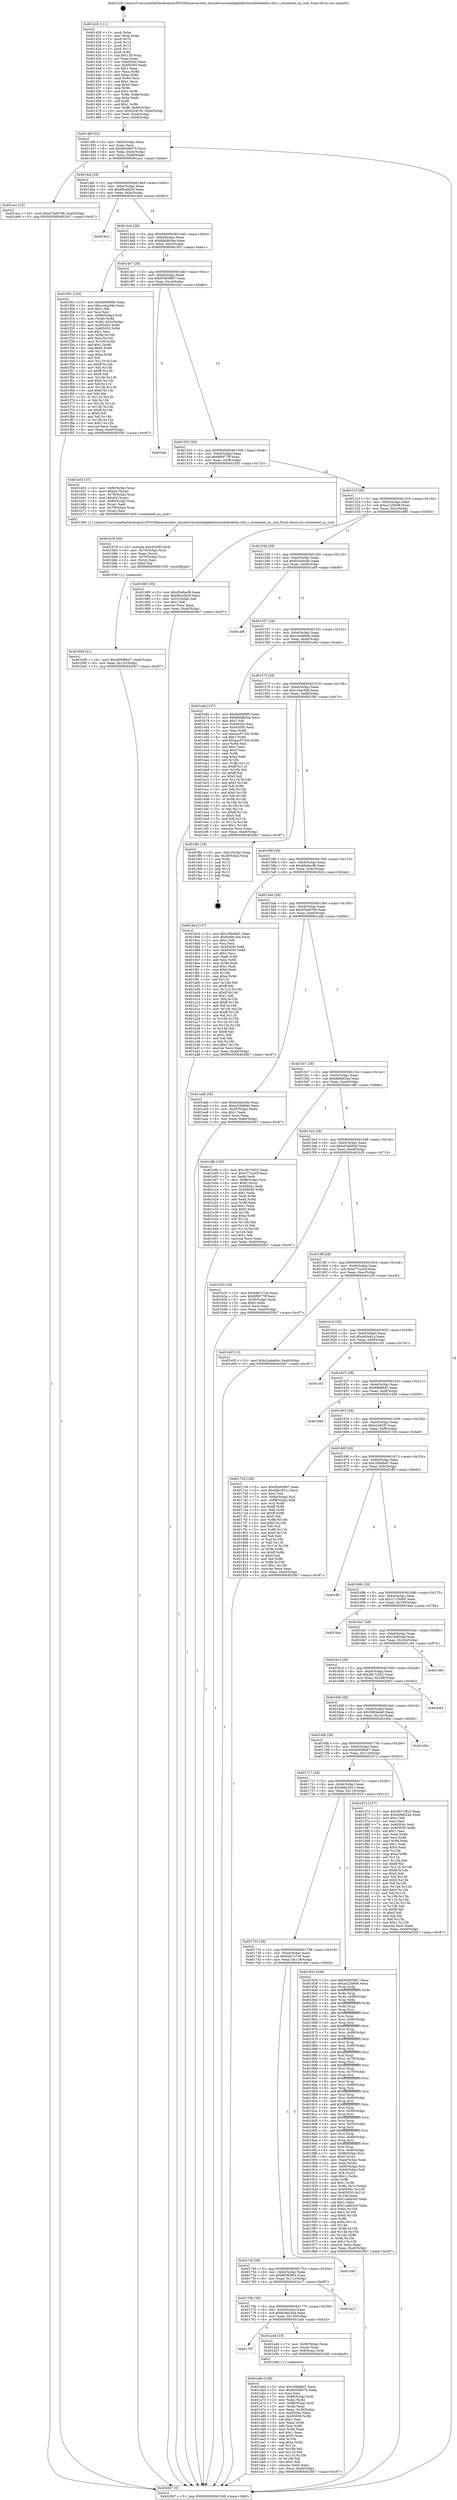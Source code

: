 digraph "0x401420" {
  label = "0x401420 (/mnt/c/Users/mathe/Desktop/tcc/POCII/binaries/extr_linuxdriversmediaplatformstideltadelta-v4l2.c_estimated_au_size_Final-ollvm.out::main(0))"
  labelloc = "t"
  node[shape=record]

  Entry [label="",width=0.3,height=0.3,shape=circle,fillcolor=black,style=filled]
  "0x40148f" [label="{
     0x40148f [32]\l
     | [instrs]\l
     &nbsp;&nbsp;0x40148f \<+6\>: mov -0xa0(%rbp),%eax\l
     &nbsp;&nbsp;0x401495 \<+2\>: mov %eax,%ecx\l
     &nbsp;&nbsp;0x401497 \<+6\>: sub $0x830d8570,%ecx\l
     &nbsp;&nbsp;0x40149d \<+6\>: mov %eax,-0xb4(%rbp)\l
     &nbsp;&nbsp;0x4014a3 \<+6\>: mov %ecx,-0xb8(%rbp)\l
     &nbsp;&nbsp;0x4014a9 \<+6\>: je 0000000000401acc \<main+0x6ac\>\l
  }"]
  "0x401acc" [label="{
     0x401acc [15]\l
     | [instrs]\l
     &nbsp;&nbsp;0x401acc \<+10\>: movl $0xd7be6799,-0xa0(%rbp)\l
     &nbsp;&nbsp;0x401ad6 \<+5\>: jmp 00000000004020b7 \<main+0xc97\>\l
  }"]
  "0x4014af" [label="{
     0x4014af [28]\l
     | [instrs]\l
     &nbsp;&nbsp;0x4014af \<+5\>: jmp 00000000004014b4 \<main+0x94\>\l
     &nbsp;&nbsp;0x4014b4 \<+6\>: mov -0xb4(%rbp),%eax\l
     &nbsp;&nbsp;0x4014ba \<+5\>: sub $0x86cef429,%eax\l
     &nbsp;&nbsp;0x4014bf \<+6\>: mov %eax,-0xbc(%rbp)\l
     &nbsp;&nbsp;0x4014c5 \<+6\>: je 00000000004019a3 \<main+0x583\>\l
  }"]
  Exit [label="",width=0.3,height=0.3,shape=circle,fillcolor=black,style=filled,peripheries=2]
  "0x4019a3" [label="{
     0x4019a3\l
  }", style=dashed]
  "0x4014cb" [label="{
     0x4014cb [28]\l
     | [instrs]\l
     &nbsp;&nbsp;0x4014cb \<+5\>: jmp 00000000004014d0 \<main+0xb0\>\l
     &nbsp;&nbsp;0x4014d0 \<+6\>: mov -0xb4(%rbp),%eax\l
     &nbsp;&nbsp;0x4014d6 \<+5\>: sub $0x8dddb3ee,%eax\l
     &nbsp;&nbsp;0x4014db \<+6\>: mov %eax,-0xc0(%rbp)\l
     &nbsp;&nbsp;0x4014e1 \<+6\>: je 0000000000401f01 \<main+0xae1\>\l
  }"]
  "0x401b95" [label="{
     0x401b95 [21]\l
     | [instrs]\l
     &nbsp;&nbsp;0x401b95 \<+10\>: movl $0x40598b47,-0xa0(%rbp)\l
     &nbsp;&nbsp;0x401b9f \<+6\>: mov %eax,-0x12c(%rbp)\l
     &nbsp;&nbsp;0x401ba5 \<+5\>: jmp 00000000004020b7 \<main+0xc97\>\l
  }"]
  "0x401f01" [label="{
     0x401f01 [155]\l
     | [instrs]\l
     &nbsp;&nbsp;0x401f01 \<+5\>: mov $0x6e06d8f0,%eax\l
     &nbsp;&nbsp;0x401f06 \<+5\>: mov $0xcc4ac94b,%ecx\l
     &nbsp;&nbsp;0x401f0b \<+2\>: mov $0x1,%dl\l
     &nbsp;&nbsp;0x401f0d \<+2\>: xor %esi,%esi\l
     &nbsp;&nbsp;0x401f0f \<+7\>: mov -0x98(%rbp),%rdi\l
     &nbsp;&nbsp;0x401f16 \<+3\>: mov (%rdi),%r8d\l
     &nbsp;&nbsp;0x401f19 \<+4\>: mov %r8d,-0x2c(%rbp)\l
     &nbsp;&nbsp;0x401f1d \<+8\>: mov 0x40504c,%r8d\l
     &nbsp;&nbsp;0x401f25 \<+8\>: mov 0x405050,%r9d\l
     &nbsp;&nbsp;0x401f2d \<+3\>: sub $0x1,%esi\l
     &nbsp;&nbsp;0x401f30 \<+3\>: mov %r8d,%r10d\l
     &nbsp;&nbsp;0x401f33 \<+3\>: add %esi,%r10d\l
     &nbsp;&nbsp;0x401f36 \<+4\>: imul %r10d,%r8d\l
     &nbsp;&nbsp;0x401f3a \<+4\>: and $0x1,%r8d\l
     &nbsp;&nbsp;0x401f3e \<+4\>: cmp $0x0,%r8d\l
     &nbsp;&nbsp;0x401f42 \<+4\>: sete %r11b\l
     &nbsp;&nbsp;0x401f46 \<+4\>: cmp $0xa,%r9d\l
     &nbsp;&nbsp;0x401f4a \<+3\>: setl %bl\l
     &nbsp;&nbsp;0x401f4d \<+3\>: mov %r11b,%r14b\l
     &nbsp;&nbsp;0x401f50 \<+4\>: xor $0xff,%r14b\l
     &nbsp;&nbsp;0x401f54 \<+3\>: mov %bl,%r15b\l
     &nbsp;&nbsp;0x401f57 \<+4\>: xor $0xff,%r15b\l
     &nbsp;&nbsp;0x401f5b \<+3\>: xor $0x0,%dl\l
     &nbsp;&nbsp;0x401f5e \<+3\>: mov %r14b,%r12b\l
     &nbsp;&nbsp;0x401f61 \<+4\>: and $0x0,%r12b\l
     &nbsp;&nbsp;0x401f65 \<+3\>: and %dl,%r11b\l
     &nbsp;&nbsp;0x401f68 \<+3\>: mov %r15b,%r13b\l
     &nbsp;&nbsp;0x401f6b \<+4\>: and $0x0,%r13b\l
     &nbsp;&nbsp;0x401f6f \<+2\>: and %dl,%bl\l
     &nbsp;&nbsp;0x401f71 \<+3\>: or %r11b,%r12b\l
     &nbsp;&nbsp;0x401f74 \<+3\>: or %bl,%r13b\l
     &nbsp;&nbsp;0x401f77 \<+3\>: xor %r13b,%r12b\l
     &nbsp;&nbsp;0x401f7a \<+3\>: or %r15b,%r14b\l
     &nbsp;&nbsp;0x401f7d \<+4\>: xor $0xff,%r14b\l
     &nbsp;&nbsp;0x401f81 \<+3\>: or $0x0,%dl\l
     &nbsp;&nbsp;0x401f84 \<+3\>: and %dl,%r14b\l
     &nbsp;&nbsp;0x401f87 \<+3\>: or %r14b,%r12b\l
     &nbsp;&nbsp;0x401f8a \<+4\>: test $0x1,%r12b\l
     &nbsp;&nbsp;0x401f8e \<+3\>: cmovne %ecx,%eax\l
     &nbsp;&nbsp;0x401f91 \<+6\>: mov %eax,-0xa0(%rbp)\l
     &nbsp;&nbsp;0x401f97 \<+5\>: jmp 00000000004020b7 \<main+0xc97\>\l
  }"]
  "0x4014e7" [label="{
     0x4014e7 [28]\l
     | [instrs]\l
     &nbsp;&nbsp;0x4014e7 \<+5\>: jmp 00000000004014ec \<main+0xcc\>\l
     &nbsp;&nbsp;0x4014ec \<+6\>: mov -0xb4(%rbp),%eax\l
     &nbsp;&nbsp;0x4014f2 \<+5\>: sub $0x95465887,%eax\l
     &nbsp;&nbsp;0x4014f7 \<+6\>: mov %eax,-0xc4(%rbp)\l
     &nbsp;&nbsp;0x4014fd \<+6\>: je 0000000000401fae \<main+0xb8e\>\l
  }"]
  "0x401b78" [label="{
     0x401b78 [29]\l
     | [instrs]\l
     &nbsp;&nbsp;0x401b78 \<+10\>: movabs $0x4030f2,%rdi\l
     &nbsp;&nbsp;0x401b82 \<+4\>: mov -0x70(%rbp),%rcx\l
     &nbsp;&nbsp;0x401b86 \<+2\>: mov %eax,(%rcx)\l
     &nbsp;&nbsp;0x401b88 \<+4\>: mov -0x70(%rbp),%rcx\l
     &nbsp;&nbsp;0x401b8c \<+2\>: mov (%rcx),%esi\l
     &nbsp;&nbsp;0x401b8e \<+2\>: mov $0x0,%al\l
     &nbsp;&nbsp;0x401b90 \<+5\>: call 0000000000401030 \<printf@plt\>\l
     | [calls]\l
     &nbsp;&nbsp;0x401030 \{1\} (unknown)\l
  }"]
  "0x401fae" [label="{
     0x401fae\l
  }", style=dashed]
  "0x401503" [label="{
     0x401503 [28]\l
     | [instrs]\l
     &nbsp;&nbsp;0x401503 \<+5\>: jmp 0000000000401508 \<main+0xe8\>\l
     &nbsp;&nbsp;0x401508 \<+6\>: mov -0xb4(%rbp),%eax\l
     &nbsp;&nbsp;0x40150e \<+5\>: sub $0x9f0977ff,%eax\l
     &nbsp;&nbsp;0x401513 \<+6\>: mov %eax,-0xc8(%rbp)\l
     &nbsp;&nbsp;0x401519 \<+6\>: je 0000000000401b53 \<main+0x733\>\l
  }"]
  "0x401a60" [label="{
     0x401a60 [108]\l
     | [instrs]\l
     &nbsp;&nbsp;0x401a60 \<+5\>: mov $0x16fadbd1,%ecx\l
     &nbsp;&nbsp;0x401a65 \<+5\>: mov $0x830d8570,%edx\l
     &nbsp;&nbsp;0x401a6a \<+2\>: xor %esi,%esi\l
     &nbsp;&nbsp;0x401a6c \<+7\>: mov -0x88(%rbp),%rdi\l
     &nbsp;&nbsp;0x401a73 \<+2\>: mov %eax,(%rdi)\l
     &nbsp;&nbsp;0x401a75 \<+7\>: mov -0x88(%rbp),%rdi\l
     &nbsp;&nbsp;0x401a7c \<+2\>: mov (%rdi),%eax\l
     &nbsp;&nbsp;0x401a7e \<+3\>: mov %eax,-0x30(%rbp)\l
     &nbsp;&nbsp;0x401a81 \<+7\>: mov 0x40504c,%eax\l
     &nbsp;&nbsp;0x401a88 \<+8\>: mov 0x405050,%r8d\l
     &nbsp;&nbsp;0x401a90 \<+3\>: sub $0x1,%esi\l
     &nbsp;&nbsp;0x401a93 \<+3\>: mov %eax,%r9d\l
     &nbsp;&nbsp;0x401a96 \<+3\>: add %esi,%r9d\l
     &nbsp;&nbsp;0x401a99 \<+4\>: imul %r9d,%eax\l
     &nbsp;&nbsp;0x401a9d \<+3\>: and $0x1,%eax\l
     &nbsp;&nbsp;0x401aa0 \<+3\>: cmp $0x0,%eax\l
     &nbsp;&nbsp;0x401aa3 \<+4\>: sete %r10b\l
     &nbsp;&nbsp;0x401aa7 \<+4\>: cmp $0xa,%r8d\l
     &nbsp;&nbsp;0x401aab \<+4\>: setl %r11b\l
     &nbsp;&nbsp;0x401aaf \<+3\>: mov %r10b,%bl\l
     &nbsp;&nbsp;0x401ab2 \<+3\>: and %r11b,%bl\l
     &nbsp;&nbsp;0x401ab5 \<+3\>: xor %r11b,%r10b\l
     &nbsp;&nbsp;0x401ab8 \<+3\>: or %r10b,%bl\l
     &nbsp;&nbsp;0x401abb \<+3\>: test $0x1,%bl\l
     &nbsp;&nbsp;0x401abe \<+3\>: cmovne %edx,%ecx\l
     &nbsp;&nbsp;0x401ac1 \<+6\>: mov %ecx,-0xa0(%rbp)\l
     &nbsp;&nbsp;0x401ac7 \<+5\>: jmp 00000000004020b7 \<main+0xc97\>\l
  }"]
  "0x401b53" [label="{
     0x401b53 [37]\l
     | [instrs]\l
     &nbsp;&nbsp;0x401b53 \<+4\>: mov -0x80(%rbp),%rax\l
     &nbsp;&nbsp;0x401b57 \<+6\>: movl $0x64,(%rax)\l
     &nbsp;&nbsp;0x401b5d \<+4\>: mov -0x78(%rbp),%rax\l
     &nbsp;&nbsp;0x401b61 \<+6\>: movl $0x64,(%rax)\l
     &nbsp;&nbsp;0x401b67 \<+4\>: mov -0x80(%rbp),%rax\l
     &nbsp;&nbsp;0x401b6b \<+2\>: mov (%rax),%edi\l
     &nbsp;&nbsp;0x401b6d \<+4\>: mov -0x78(%rbp),%rax\l
     &nbsp;&nbsp;0x401b71 \<+2\>: mov (%rax),%esi\l
     &nbsp;&nbsp;0x401b73 \<+5\>: call 0000000000401400 \<estimated_au_size\>\l
     | [calls]\l
     &nbsp;&nbsp;0x401400 \{1\} (/mnt/c/Users/mathe/Desktop/tcc/POCII/binaries/extr_linuxdriversmediaplatformstideltadelta-v4l2.c_estimated_au_size_Final-ollvm.out::estimated_au_size)\l
  }"]
  "0x40151f" [label="{
     0x40151f [28]\l
     | [instrs]\l
     &nbsp;&nbsp;0x40151f \<+5\>: jmp 0000000000401524 \<main+0x104\>\l
     &nbsp;&nbsp;0x401524 \<+6\>: mov -0xb4(%rbp),%eax\l
     &nbsp;&nbsp;0x40152a \<+5\>: sub $0xac22b608,%eax\l
     &nbsp;&nbsp;0x40152f \<+6\>: mov %eax,-0xcc(%rbp)\l
     &nbsp;&nbsp;0x401535 \<+6\>: je 0000000000401985 \<main+0x565\>\l
  }"]
  "0x401787" [label="{
     0x401787\l
  }", style=dashed]
  "0x401985" [label="{
     0x401985 [30]\l
     | [instrs]\l
     &nbsp;&nbsp;0x401985 \<+5\>: mov $0xd5e8acf8,%eax\l
     &nbsp;&nbsp;0x40198a \<+5\>: mov $0x86cef429,%ecx\l
     &nbsp;&nbsp;0x40198f \<+3\>: mov -0x31(%rbp),%dl\l
     &nbsp;&nbsp;0x401992 \<+3\>: test $0x1,%dl\l
     &nbsp;&nbsp;0x401995 \<+3\>: cmovne %ecx,%eax\l
     &nbsp;&nbsp;0x401998 \<+6\>: mov %eax,-0xa0(%rbp)\l
     &nbsp;&nbsp;0x40199e \<+5\>: jmp 00000000004020b7 \<main+0xc97\>\l
  }"]
  "0x40153b" [label="{
     0x40153b [28]\l
     | [instrs]\l
     &nbsp;&nbsp;0x40153b \<+5\>: jmp 0000000000401540 \<main+0x120\>\l
     &nbsp;&nbsp;0x401540 \<+6\>: mov -0xb4(%rbp),%eax\l
     &nbsp;&nbsp;0x401546 \<+5\>: sub $0xb5ea0c8e,%eax\l
     &nbsp;&nbsp;0x40154b \<+6\>: mov %eax,-0xd0(%rbp)\l
     &nbsp;&nbsp;0x401551 \<+6\>: je 0000000000401af9 \<main+0x6d9\>\l
  }"]
  "0x401a4d" [label="{
     0x401a4d [19]\l
     | [instrs]\l
     &nbsp;&nbsp;0x401a4d \<+7\>: mov -0x90(%rbp),%rax\l
     &nbsp;&nbsp;0x401a54 \<+3\>: mov (%rax),%rax\l
     &nbsp;&nbsp;0x401a57 \<+4\>: mov 0x8(%rax),%rdi\l
     &nbsp;&nbsp;0x401a5b \<+5\>: call 0000000000401040 \<atoi@plt\>\l
     | [calls]\l
     &nbsp;&nbsp;0x401040 \{1\} (unknown)\l
  }"]
  "0x401af9" [label="{
     0x401af9\l
  }", style=dashed]
  "0x401557" [label="{
     0x401557 [28]\l
     | [instrs]\l
     &nbsp;&nbsp;0x401557 \<+5\>: jmp 000000000040155c \<main+0x13c\>\l
     &nbsp;&nbsp;0x40155c \<+6\>: mov -0xb4(%rbp),%eax\l
     &nbsp;&nbsp;0x401562 \<+5\>: sub $0xc2a4e8de,%eax\l
     &nbsp;&nbsp;0x401567 \<+6\>: mov %eax,-0xd4(%rbp)\l
     &nbsp;&nbsp;0x40156d \<+6\>: je 0000000000401e6e \<main+0xa4e\>\l
  }"]
  "0x40176b" [label="{
     0x40176b [28]\l
     | [instrs]\l
     &nbsp;&nbsp;0x40176b \<+5\>: jmp 0000000000401770 \<main+0x350\>\l
     &nbsp;&nbsp;0x401770 \<+6\>: mov -0xb4(%rbp),%eax\l
     &nbsp;&nbsp;0x401776 \<+5\>: sub $0x6c6bc3e4,%eax\l
     &nbsp;&nbsp;0x40177b \<+6\>: mov %eax,-0x120(%rbp)\l
     &nbsp;&nbsp;0x401781 \<+6\>: je 0000000000401a4d \<main+0x62d\>\l
  }"]
  "0x401e6e" [label="{
     0x401e6e [147]\l
     | [instrs]\l
     &nbsp;&nbsp;0x401e6e \<+5\>: mov $0x6e06d8f0,%eax\l
     &nbsp;&nbsp;0x401e73 \<+5\>: mov $0x8dddb3ee,%ecx\l
     &nbsp;&nbsp;0x401e78 \<+2\>: mov $0x1,%dl\l
     &nbsp;&nbsp;0x401e7a \<+7\>: mov 0x40504c,%esi\l
     &nbsp;&nbsp;0x401e81 \<+7\>: mov 0x405050,%edi\l
     &nbsp;&nbsp;0x401e88 \<+3\>: mov %esi,%r8d\l
     &nbsp;&nbsp;0x401e8b \<+7\>: sub $0xaac0732b,%r8d\l
     &nbsp;&nbsp;0x401e92 \<+4\>: sub $0x1,%r8d\l
     &nbsp;&nbsp;0x401e96 \<+7\>: add $0xaac0732b,%r8d\l
     &nbsp;&nbsp;0x401e9d \<+4\>: imul %r8d,%esi\l
     &nbsp;&nbsp;0x401ea1 \<+3\>: and $0x1,%esi\l
     &nbsp;&nbsp;0x401ea4 \<+3\>: cmp $0x0,%esi\l
     &nbsp;&nbsp;0x401ea7 \<+4\>: sete %r9b\l
     &nbsp;&nbsp;0x401eab \<+3\>: cmp $0xa,%edi\l
     &nbsp;&nbsp;0x401eae \<+4\>: setl %r10b\l
     &nbsp;&nbsp;0x401eb2 \<+3\>: mov %r9b,%r11b\l
     &nbsp;&nbsp;0x401eb5 \<+4\>: xor $0xff,%r11b\l
     &nbsp;&nbsp;0x401eb9 \<+3\>: mov %r10b,%bl\l
     &nbsp;&nbsp;0x401ebc \<+3\>: xor $0xff,%bl\l
     &nbsp;&nbsp;0x401ebf \<+3\>: xor $0x0,%dl\l
     &nbsp;&nbsp;0x401ec2 \<+3\>: mov %r11b,%r14b\l
     &nbsp;&nbsp;0x401ec5 \<+4\>: and $0x0,%r14b\l
     &nbsp;&nbsp;0x401ec9 \<+3\>: and %dl,%r9b\l
     &nbsp;&nbsp;0x401ecc \<+3\>: mov %bl,%r15b\l
     &nbsp;&nbsp;0x401ecf \<+4\>: and $0x0,%r15b\l
     &nbsp;&nbsp;0x401ed3 \<+3\>: and %dl,%r10b\l
     &nbsp;&nbsp;0x401ed6 \<+3\>: or %r9b,%r14b\l
     &nbsp;&nbsp;0x401ed9 \<+3\>: or %r10b,%r15b\l
     &nbsp;&nbsp;0x401edc \<+3\>: xor %r15b,%r14b\l
     &nbsp;&nbsp;0x401edf \<+3\>: or %bl,%r11b\l
     &nbsp;&nbsp;0x401ee2 \<+4\>: xor $0xff,%r11b\l
     &nbsp;&nbsp;0x401ee6 \<+3\>: or $0x0,%dl\l
     &nbsp;&nbsp;0x401ee9 \<+3\>: and %dl,%r11b\l
     &nbsp;&nbsp;0x401eec \<+3\>: or %r11b,%r14b\l
     &nbsp;&nbsp;0x401eef \<+4\>: test $0x1,%r14b\l
     &nbsp;&nbsp;0x401ef3 \<+3\>: cmovne %ecx,%eax\l
     &nbsp;&nbsp;0x401ef6 \<+6\>: mov %eax,-0xa0(%rbp)\l
     &nbsp;&nbsp;0x401efc \<+5\>: jmp 00000000004020b7 \<main+0xc97\>\l
  }"]
  "0x401573" [label="{
     0x401573 [28]\l
     | [instrs]\l
     &nbsp;&nbsp;0x401573 \<+5\>: jmp 0000000000401578 \<main+0x158\>\l
     &nbsp;&nbsp;0x401578 \<+6\>: mov -0xb4(%rbp),%eax\l
     &nbsp;&nbsp;0x40157e \<+5\>: sub $0xcc4ac94b,%eax\l
     &nbsp;&nbsp;0x401583 \<+6\>: mov %eax,-0xd8(%rbp)\l
     &nbsp;&nbsp;0x401589 \<+6\>: je 0000000000401f9c \<main+0xb7c\>\l
  }"]
  "0x401b17" [label="{
     0x401b17\l
  }", style=dashed]
  "0x401f9c" [label="{
     0x401f9c [18]\l
     | [instrs]\l
     &nbsp;&nbsp;0x401f9c \<+3\>: mov -0x2c(%rbp),%eax\l
     &nbsp;&nbsp;0x401f9f \<+4\>: lea -0x28(%rbp),%rsp\l
     &nbsp;&nbsp;0x401fa3 \<+1\>: pop %rbx\l
     &nbsp;&nbsp;0x401fa4 \<+2\>: pop %r12\l
     &nbsp;&nbsp;0x401fa6 \<+2\>: pop %r13\l
     &nbsp;&nbsp;0x401fa8 \<+2\>: pop %r14\l
     &nbsp;&nbsp;0x401faa \<+2\>: pop %r15\l
     &nbsp;&nbsp;0x401fac \<+1\>: pop %rbp\l
     &nbsp;&nbsp;0x401fad \<+1\>: ret\l
  }"]
  "0x40158f" [label="{
     0x40158f [28]\l
     | [instrs]\l
     &nbsp;&nbsp;0x40158f \<+5\>: jmp 0000000000401594 \<main+0x174\>\l
     &nbsp;&nbsp;0x401594 \<+6\>: mov -0xb4(%rbp),%eax\l
     &nbsp;&nbsp;0x40159a \<+5\>: sub $0xd5e8acf8,%eax\l
     &nbsp;&nbsp;0x40159f \<+6\>: mov %eax,-0xdc(%rbp)\l
     &nbsp;&nbsp;0x4015a5 \<+6\>: je 00000000004019c4 \<main+0x5a4\>\l
  }"]
  "0x40174f" [label="{
     0x40174f [28]\l
     | [instrs]\l
     &nbsp;&nbsp;0x40174f \<+5\>: jmp 0000000000401754 \<main+0x334\>\l
     &nbsp;&nbsp;0x401754 \<+6\>: mov -0xb4(%rbp),%eax\l
     &nbsp;&nbsp;0x40175a \<+5\>: sub $0x663836f2,%eax\l
     &nbsp;&nbsp;0x40175f \<+6\>: mov %eax,-0x11c(%rbp)\l
     &nbsp;&nbsp;0x401765 \<+6\>: je 0000000000401b17 \<main+0x6f7\>\l
  }"]
  "0x4019c4" [label="{
     0x4019c4 [137]\l
     | [instrs]\l
     &nbsp;&nbsp;0x4019c4 \<+5\>: mov $0x16fadbd1,%eax\l
     &nbsp;&nbsp;0x4019c9 \<+5\>: mov $0x6c6bc3e4,%ecx\l
     &nbsp;&nbsp;0x4019ce \<+2\>: mov $0x1,%dl\l
     &nbsp;&nbsp;0x4019d0 \<+2\>: xor %esi,%esi\l
     &nbsp;&nbsp;0x4019d2 \<+7\>: mov 0x40504c,%edi\l
     &nbsp;&nbsp;0x4019d9 \<+8\>: mov 0x405050,%r8d\l
     &nbsp;&nbsp;0x4019e1 \<+3\>: sub $0x1,%esi\l
     &nbsp;&nbsp;0x4019e4 \<+3\>: mov %edi,%r9d\l
     &nbsp;&nbsp;0x4019e7 \<+3\>: add %esi,%r9d\l
     &nbsp;&nbsp;0x4019ea \<+4\>: imul %r9d,%edi\l
     &nbsp;&nbsp;0x4019ee \<+3\>: and $0x1,%edi\l
     &nbsp;&nbsp;0x4019f1 \<+3\>: cmp $0x0,%edi\l
     &nbsp;&nbsp;0x4019f4 \<+4\>: sete %r10b\l
     &nbsp;&nbsp;0x4019f8 \<+4\>: cmp $0xa,%r8d\l
     &nbsp;&nbsp;0x4019fc \<+4\>: setl %r11b\l
     &nbsp;&nbsp;0x401a00 \<+3\>: mov %r10b,%bl\l
     &nbsp;&nbsp;0x401a03 \<+3\>: xor $0xff,%bl\l
     &nbsp;&nbsp;0x401a06 \<+3\>: mov %r11b,%r14b\l
     &nbsp;&nbsp;0x401a09 \<+4\>: xor $0xff,%r14b\l
     &nbsp;&nbsp;0x401a0d \<+3\>: xor $0x1,%dl\l
     &nbsp;&nbsp;0x401a10 \<+3\>: mov %bl,%r15b\l
     &nbsp;&nbsp;0x401a13 \<+4\>: and $0xff,%r15b\l
     &nbsp;&nbsp;0x401a17 \<+3\>: and %dl,%r10b\l
     &nbsp;&nbsp;0x401a1a \<+3\>: mov %r14b,%r12b\l
     &nbsp;&nbsp;0x401a1d \<+4\>: and $0xff,%r12b\l
     &nbsp;&nbsp;0x401a21 \<+3\>: and %dl,%r11b\l
     &nbsp;&nbsp;0x401a24 \<+3\>: or %r10b,%r15b\l
     &nbsp;&nbsp;0x401a27 \<+3\>: or %r11b,%r12b\l
     &nbsp;&nbsp;0x401a2a \<+3\>: xor %r12b,%r15b\l
     &nbsp;&nbsp;0x401a2d \<+3\>: or %r14b,%bl\l
     &nbsp;&nbsp;0x401a30 \<+3\>: xor $0xff,%bl\l
     &nbsp;&nbsp;0x401a33 \<+3\>: or $0x1,%dl\l
     &nbsp;&nbsp;0x401a36 \<+2\>: and %dl,%bl\l
     &nbsp;&nbsp;0x401a38 \<+3\>: or %bl,%r15b\l
     &nbsp;&nbsp;0x401a3b \<+4\>: test $0x1,%r15b\l
     &nbsp;&nbsp;0x401a3f \<+3\>: cmovne %ecx,%eax\l
     &nbsp;&nbsp;0x401a42 \<+6\>: mov %eax,-0xa0(%rbp)\l
     &nbsp;&nbsp;0x401a48 \<+5\>: jmp 00000000004020b7 \<main+0xc97\>\l
  }"]
  "0x4015ab" [label="{
     0x4015ab [28]\l
     | [instrs]\l
     &nbsp;&nbsp;0x4015ab \<+5\>: jmp 00000000004015b0 \<main+0x190\>\l
     &nbsp;&nbsp;0x4015b0 \<+6\>: mov -0xb4(%rbp),%eax\l
     &nbsp;&nbsp;0x4015b6 \<+5\>: sub $0xd7be6799,%eax\l
     &nbsp;&nbsp;0x4015bb \<+6\>: mov %eax,-0xe0(%rbp)\l
     &nbsp;&nbsp;0x4015c1 \<+6\>: je 0000000000401adb \<main+0x6bb\>\l
  }"]
  "0x401d4f" [label="{
     0x401d4f\l
  }", style=dashed]
  "0x401adb" [label="{
     0x401adb [30]\l
     | [instrs]\l
     &nbsp;&nbsp;0x401adb \<+5\>: mov $0xb5ea0c8e,%eax\l
     &nbsp;&nbsp;0x401ae0 \<+5\>: mov $0xe528d640,%ecx\l
     &nbsp;&nbsp;0x401ae5 \<+3\>: mov -0x30(%rbp),%edx\l
     &nbsp;&nbsp;0x401ae8 \<+3\>: cmp $0x1,%edx\l
     &nbsp;&nbsp;0x401aeb \<+3\>: cmovl %ecx,%eax\l
     &nbsp;&nbsp;0x401aee \<+6\>: mov %eax,-0xa0(%rbp)\l
     &nbsp;&nbsp;0x401af4 \<+5\>: jmp 00000000004020b7 \<main+0xc97\>\l
  }"]
  "0x4015c7" [label="{
     0x4015c7 [28]\l
     | [instrs]\l
     &nbsp;&nbsp;0x4015c7 \<+5\>: jmp 00000000004015cc \<main+0x1ac\>\l
     &nbsp;&nbsp;0x4015cc \<+6\>: mov -0xb4(%rbp),%eax\l
     &nbsp;&nbsp;0x4015d2 \<+5\>: sub $0xde9a624a,%eax\l
     &nbsp;&nbsp;0x4015d7 \<+6\>: mov %eax,-0xe4(%rbp)\l
     &nbsp;&nbsp;0x4015dd \<+6\>: je 0000000000401dfb \<main+0x9db\>\l
  }"]
  "0x401733" [label="{
     0x401733 [28]\l
     | [instrs]\l
     &nbsp;&nbsp;0x401733 \<+5\>: jmp 0000000000401738 \<main+0x318\>\l
     &nbsp;&nbsp;0x401738 \<+6\>: mov -0xb4(%rbp),%eax\l
     &nbsp;&nbsp;0x40173e \<+5\>: sub $0x64b7c7c6,%eax\l
     &nbsp;&nbsp;0x401743 \<+6\>: mov %eax,-0x118(%rbp)\l
     &nbsp;&nbsp;0x401749 \<+6\>: je 0000000000401d4f \<main+0x92f\>\l
  }"]
  "0x401dfb" [label="{
     0x401dfb [100]\l
     | [instrs]\l
     &nbsp;&nbsp;0x401dfb \<+5\>: mov $0x28c7c922,%eax\l
     &nbsp;&nbsp;0x401e00 \<+5\>: mov $0xe77ca3cf,%ecx\l
     &nbsp;&nbsp;0x401e05 \<+2\>: xor %edx,%edx\l
     &nbsp;&nbsp;0x401e07 \<+7\>: mov -0x98(%rbp),%rsi\l
     &nbsp;&nbsp;0x401e0e \<+6\>: movl $0x0,(%rsi)\l
     &nbsp;&nbsp;0x401e14 \<+7\>: mov 0x40504c,%edi\l
     &nbsp;&nbsp;0x401e1b \<+8\>: mov 0x405050,%r8d\l
     &nbsp;&nbsp;0x401e23 \<+3\>: sub $0x1,%edx\l
     &nbsp;&nbsp;0x401e26 \<+3\>: mov %edi,%r9d\l
     &nbsp;&nbsp;0x401e29 \<+3\>: add %edx,%r9d\l
     &nbsp;&nbsp;0x401e2c \<+4\>: imul %r9d,%edi\l
     &nbsp;&nbsp;0x401e30 \<+3\>: and $0x1,%edi\l
     &nbsp;&nbsp;0x401e33 \<+3\>: cmp $0x0,%edi\l
     &nbsp;&nbsp;0x401e36 \<+4\>: sete %r10b\l
     &nbsp;&nbsp;0x401e3a \<+4\>: cmp $0xa,%r8d\l
     &nbsp;&nbsp;0x401e3e \<+4\>: setl %r11b\l
     &nbsp;&nbsp;0x401e42 \<+3\>: mov %r10b,%bl\l
     &nbsp;&nbsp;0x401e45 \<+3\>: and %r11b,%bl\l
     &nbsp;&nbsp;0x401e48 \<+3\>: xor %r11b,%r10b\l
     &nbsp;&nbsp;0x401e4b \<+3\>: or %r10b,%bl\l
     &nbsp;&nbsp;0x401e4e \<+3\>: test $0x1,%bl\l
     &nbsp;&nbsp;0x401e51 \<+3\>: cmovne %ecx,%eax\l
     &nbsp;&nbsp;0x401e54 \<+6\>: mov %eax,-0xa0(%rbp)\l
     &nbsp;&nbsp;0x401e5a \<+5\>: jmp 00000000004020b7 \<main+0xc97\>\l
  }"]
  "0x4015e3" [label="{
     0x4015e3 [28]\l
     | [instrs]\l
     &nbsp;&nbsp;0x4015e3 \<+5\>: jmp 00000000004015e8 \<main+0x1c8\>\l
     &nbsp;&nbsp;0x4015e8 \<+6\>: mov -0xb4(%rbp),%eax\l
     &nbsp;&nbsp;0x4015ee \<+5\>: sub $0xe528d640,%eax\l
     &nbsp;&nbsp;0x4015f3 \<+6\>: mov %eax,-0xe8(%rbp)\l
     &nbsp;&nbsp;0x4015f9 \<+6\>: je 0000000000401b35 \<main+0x715\>\l
  }"]
  "0x401833" [label="{
     0x401833 [338]\l
     | [instrs]\l
     &nbsp;&nbsp;0x401833 \<+5\>: mov $0x95465887,%eax\l
     &nbsp;&nbsp;0x401838 \<+5\>: mov $0xac22b608,%ecx\l
     &nbsp;&nbsp;0x40183d \<+3\>: mov %rsp,%rdx\l
     &nbsp;&nbsp;0x401840 \<+4\>: add $0xfffffffffffffff0,%rdx\l
     &nbsp;&nbsp;0x401844 \<+3\>: mov %rdx,%rsp\l
     &nbsp;&nbsp;0x401847 \<+7\>: mov %rdx,-0x98(%rbp)\l
     &nbsp;&nbsp;0x40184e \<+3\>: mov %rsp,%rdx\l
     &nbsp;&nbsp;0x401851 \<+4\>: add $0xfffffffffffffff0,%rdx\l
     &nbsp;&nbsp;0x401855 \<+3\>: mov %rdx,%rsp\l
     &nbsp;&nbsp;0x401858 \<+3\>: mov %rsp,%rsi\l
     &nbsp;&nbsp;0x40185b \<+4\>: add $0xfffffffffffffff0,%rsi\l
     &nbsp;&nbsp;0x40185f \<+3\>: mov %rsi,%rsp\l
     &nbsp;&nbsp;0x401862 \<+7\>: mov %rsi,-0x90(%rbp)\l
     &nbsp;&nbsp;0x401869 \<+3\>: mov %rsp,%rsi\l
     &nbsp;&nbsp;0x40186c \<+4\>: add $0xfffffffffffffff0,%rsi\l
     &nbsp;&nbsp;0x401870 \<+3\>: mov %rsi,%rsp\l
     &nbsp;&nbsp;0x401873 \<+7\>: mov %rsi,-0x88(%rbp)\l
     &nbsp;&nbsp;0x40187a \<+3\>: mov %rsp,%rsi\l
     &nbsp;&nbsp;0x40187d \<+4\>: add $0xfffffffffffffff0,%rsi\l
     &nbsp;&nbsp;0x401881 \<+3\>: mov %rsi,%rsp\l
     &nbsp;&nbsp;0x401884 \<+4\>: mov %rsi,-0x80(%rbp)\l
     &nbsp;&nbsp;0x401888 \<+3\>: mov %rsp,%rsi\l
     &nbsp;&nbsp;0x40188b \<+4\>: add $0xfffffffffffffff0,%rsi\l
     &nbsp;&nbsp;0x40188f \<+3\>: mov %rsi,%rsp\l
     &nbsp;&nbsp;0x401892 \<+4\>: mov %rsi,-0x78(%rbp)\l
     &nbsp;&nbsp;0x401896 \<+3\>: mov %rsp,%rsi\l
     &nbsp;&nbsp;0x401899 \<+4\>: add $0xfffffffffffffff0,%rsi\l
     &nbsp;&nbsp;0x40189d \<+3\>: mov %rsi,%rsp\l
     &nbsp;&nbsp;0x4018a0 \<+4\>: mov %rsi,-0x70(%rbp)\l
     &nbsp;&nbsp;0x4018a4 \<+3\>: mov %rsp,%rsi\l
     &nbsp;&nbsp;0x4018a7 \<+4\>: add $0xfffffffffffffff0,%rsi\l
     &nbsp;&nbsp;0x4018ab \<+3\>: mov %rsi,%rsp\l
     &nbsp;&nbsp;0x4018ae \<+4\>: mov %rsi,-0x68(%rbp)\l
     &nbsp;&nbsp;0x4018b2 \<+3\>: mov %rsp,%rsi\l
     &nbsp;&nbsp;0x4018b5 \<+4\>: add $0xfffffffffffffff0,%rsi\l
     &nbsp;&nbsp;0x4018b9 \<+3\>: mov %rsi,%rsp\l
     &nbsp;&nbsp;0x4018bc \<+4\>: mov %rsi,-0x60(%rbp)\l
     &nbsp;&nbsp;0x4018c0 \<+3\>: mov %rsp,%rsi\l
     &nbsp;&nbsp;0x4018c3 \<+4\>: add $0xfffffffffffffff0,%rsi\l
     &nbsp;&nbsp;0x4018c7 \<+3\>: mov %rsi,%rsp\l
     &nbsp;&nbsp;0x4018ca \<+4\>: mov %rsi,-0x58(%rbp)\l
     &nbsp;&nbsp;0x4018ce \<+3\>: mov %rsp,%rsi\l
     &nbsp;&nbsp;0x4018d1 \<+4\>: add $0xfffffffffffffff0,%rsi\l
     &nbsp;&nbsp;0x4018d5 \<+3\>: mov %rsi,%rsp\l
     &nbsp;&nbsp;0x4018d8 \<+4\>: mov %rsi,-0x50(%rbp)\l
     &nbsp;&nbsp;0x4018dc \<+3\>: mov %rsp,%rsi\l
     &nbsp;&nbsp;0x4018df \<+4\>: add $0xfffffffffffffff0,%rsi\l
     &nbsp;&nbsp;0x4018e3 \<+3\>: mov %rsi,%rsp\l
     &nbsp;&nbsp;0x4018e6 \<+4\>: mov %rsi,-0x48(%rbp)\l
     &nbsp;&nbsp;0x4018ea \<+3\>: mov %rsp,%rsi\l
     &nbsp;&nbsp;0x4018ed \<+4\>: add $0xfffffffffffffff0,%rsi\l
     &nbsp;&nbsp;0x4018f1 \<+3\>: mov %rsi,%rsp\l
     &nbsp;&nbsp;0x4018f4 \<+4\>: mov %rsi,-0x40(%rbp)\l
     &nbsp;&nbsp;0x4018f8 \<+7\>: mov -0x98(%rbp),%rsi\l
     &nbsp;&nbsp;0x4018ff \<+6\>: movl $0x0,(%rsi)\l
     &nbsp;&nbsp;0x401905 \<+6\>: mov -0xa4(%rbp),%edi\l
     &nbsp;&nbsp;0x40190b \<+2\>: mov %edi,(%rdx)\l
     &nbsp;&nbsp;0x40190d \<+7\>: mov -0x90(%rbp),%rsi\l
     &nbsp;&nbsp;0x401914 \<+7\>: mov -0xb0(%rbp),%r8\l
     &nbsp;&nbsp;0x40191b \<+3\>: mov %r8,(%rsi)\l
     &nbsp;&nbsp;0x40191e \<+3\>: cmpl $0x2,(%rdx)\l
     &nbsp;&nbsp;0x401921 \<+4\>: setne %r9b\l
     &nbsp;&nbsp;0x401925 \<+4\>: and $0x1,%r9b\l
     &nbsp;&nbsp;0x401929 \<+4\>: mov %r9b,-0x31(%rbp)\l
     &nbsp;&nbsp;0x40192d \<+8\>: mov 0x40504c,%r10d\l
     &nbsp;&nbsp;0x401935 \<+8\>: mov 0x405050,%r11d\l
     &nbsp;&nbsp;0x40193d \<+3\>: mov %r10d,%ebx\l
     &nbsp;&nbsp;0x401940 \<+6\>: sub $0x1ca6b3c0,%ebx\l
     &nbsp;&nbsp;0x401946 \<+3\>: sub $0x1,%ebx\l
     &nbsp;&nbsp;0x401949 \<+6\>: add $0x1ca6b3c0,%ebx\l
     &nbsp;&nbsp;0x40194f \<+4\>: imul %ebx,%r10d\l
     &nbsp;&nbsp;0x401953 \<+4\>: and $0x1,%r10d\l
     &nbsp;&nbsp;0x401957 \<+4\>: cmp $0x0,%r10d\l
     &nbsp;&nbsp;0x40195b \<+4\>: sete %r9b\l
     &nbsp;&nbsp;0x40195f \<+4\>: cmp $0xa,%r11d\l
     &nbsp;&nbsp;0x401963 \<+4\>: setl %r14b\l
     &nbsp;&nbsp;0x401967 \<+3\>: mov %r9b,%r15b\l
     &nbsp;&nbsp;0x40196a \<+3\>: and %r14b,%r15b\l
     &nbsp;&nbsp;0x40196d \<+3\>: xor %r14b,%r9b\l
     &nbsp;&nbsp;0x401970 \<+3\>: or %r9b,%r15b\l
     &nbsp;&nbsp;0x401973 \<+4\>: test $0x1,%r15b\l
     &nbsp;&nbsp;0x401977 \<+3\>: cmovne %ecx,%eax\l
     &nbsp;&nbsp;0x40197a \<+6\>: mov %eax,-0xa0(%rbp)\l
     &nbsp;&nbsp;0x401980 \<+5\>: jmp 00000000004020b7 \<main+0xc97\>\l
  }"]
  "0x401b35" [label="{
     0x401b35 [30]\l
     | [instrs]\l
     &nbsp;&nbsp;0x401b35 \<+5\>: mov $0x64b7c7c6,%eax\l
     &nbsp;&nbsp;0x401b3a \<+5\>: mov $0x9f0977ff,%ecx\l
     &nbsp;&nbsp;0x401b3f \<+3\>: mov -0x30(%rbp),%edx\l
     &nbsp;&nbsp;0x401b42 \<+3\>: cmp $0x0,%edx\l
     &nbsp;&nbsp;0x401b45 \<+3\>: cmove %ecx,%eax\l
     &nbsp;&nbsp;0x401b48 \<+6\>: mov %eax,-0xa0(%rbp)\l
     &nbsp;&nbsp;0x401b4e \<+5\>: jmp 00000000004020b7 \<main+0xc97\>\l
  }"]
  "0x4015ff" [label="{
     0x4015ff [28]\l
     | [instrs]\l
     &nbsp;&nbsp;0x4015ff \<+5\>: jmp 0000000000401604 \<main+0x1e4\>\l
     &nbsp;&nbsp;0x401604 \<+6\>: mov -0xb4(%rbp),%eax\l
     &nbsp;&nbsp;0x40160a \<+5\>: sub $0xe77ca3cf,%eax\l
     &nbsp;&nbsp;0x40160f \<+6\>: mov %eax,-0xec(%rbp)\l
     &nbsp;&nbsp;0x401615 \<+6\>: je 0000000000401e5f \<main+0xa3f\>\l
  }"]
  "0x401717" [label="{
     0x401717 [28]\l
     | [instrs]\l
     &nbsp;&nbsp;0x401717 \<+5\>: jmp 000000000040171c \<main+0x2fc\>\l
     &nbsp;&nbsp;0x40171c \<+6\>: mov -0xb4(%rbp),%eax\l
     &nbsp;&nbsp;0x401722 \<+5\>: sub $0x4bbc451c,%eax\l
     &nbsp;&nbsp;0x401727 \<+6\>: mov %eax,-0x114(%rbp)\l
     &nbsp;&nbsp;0x40172d \<+6\>: je 0000000000401833 \<main+0x413\>\l
  }"]
  "0x401e5f" [label="{
     0x401e5f [15]\l
     | [instrs]\l
     &nbsp;&nbsp;0x401e5f \<+10\>: movl $0xc2a4e8de,-0xa0(%rbp)\l
     &nbsp;&nbsp;0x401e69 \<+5\>: jmp 00000000004020b7 \<main+0xc97\>\l
  }"]
  "0x40161b" [label="{
     0x40161b [28]\l
     | [instrs]\l
     &nbsp;&nbsp;0x40161b \<+5\>: jmp 0000000000401620 \<main+0x200\>\l
     &nbsp;&nbsp;0x401620 \<+6\>: mov -0xb4(%rbp),%eax\l
     &nbsp;&nbsp;0x401626 \<+5\>: sub $0x4d0e81a,%eax\l
     &nbsp;&nbsp;0x40162b \<+6\>: mov %eax,-0xf0(%rbp)\l
     &nbsp;&nbsp;0x401631 \<+6\>: je 0000000000401c01 \<main+0x7e1\>\l
  }"]
  "0x401d72" [label="{
     0x401d72 [137]\l
     | [instrs]\l
     &nbsp;&nbsp;0x401d72 \<+5\>: mov $0x28c7c922,%eax\l
     &nbsp;&nbsp;0x401d77 \<+5\>: mov $0xde9a624a,%ecx\l
     &nbsp;&nbsp;0x401d7c \<+2\>: mov $0x1,%dl\l
     &nbsp;&nbsp;0x401d7e \<+2\>: xor %esi,%esi\l
     &nbsp;&nbsp;0x401d80 \<+7\>: mov 0x40504c,%edi\l
     &nbsp;&nbsp;0x401d87 \<+8\>: mov 0x405050,%r8d\l
     &nbsp;&nbsp;0x401d8f \<+3\>: sub $0x1,%esi\l
     &nbsp;&nbsp;0x401d92 \<+3\>: mov %edi,%r9d\l
     &nbsp;&nbsp;0x401d95 \<+3\>: add %esi,%r9d\l
     &nbsp;&nbsp;0x401d98 \<+4\>: imul %r9d,%edi\l
     &nbsp;&nbsp;0x401d9c \<+3\>: and $0x1,%edi\l
     &nbsp;&nbsp;0x401d9f \<+3\>: cmp $0x0,%edi\l
     &nbsp;&nbsp;0x401da2 \<+4\>: sete %r10b\l
     &nbsp;&nbsp;0x401da6 \<+4\>: cmp $0xa,%r8d\l
     &nbsp;&nbsp;0x401daa \<+4\>: setl %r11b\l
     &nbsp;&nbsp;0x401dae \<+3\>: mov %r10b,%bl\l
     &nbsp;&nbsp;0x401db1 \<+3\>: xor $0xff,%bl\l
     &nbsp;&nbsp;0x401db4 \<+3\>: mov %r11b,%r14b\l
     &nbsp;&nbsp;0x401db7 \<+4\>: xor $0xff,%r14b\l
     &nbsp;&nbsp;0x401dbb \<+3\>: xor $0x0,%dl\l
     &nbsp;&nbsp;0x401dbe \<+3\>: mov %bl,%r15b\l
     &nbsp;&nbsp;0x401dc1 \<+4\>: and $0x0,%r15b\l
     &nbsp;&nbsp;0x401dc5 \<+3\>: and %dl,%r10b\l
     &nbsp;&nbsp;0x401dc8 \<+3\>: mov %r14b,%r12b\l
     &nbsp;&nbsp;0x401dcb \<+4\>: and $0x0,%r12b\l
     &nbsp;&nbsp;0x401dcf \<+3\>: and %dl,%r11b\l
     &nbsp;&nbsp;0x401dd2 \<+3\>: or %r10b,%r15b\l
     &nbsp;&nbsp;0x401dd5 \<+3\>: or %r11b,%r12b\l
     &nbsp;&nbsp;0x401dd8 \<+3\>: xor %r12b,%r15b\l
     &nbsp;&nbsp;0x401ddb \<+3\>: or %r14b,%bl\l
     &nbsp;&nbsp;0x401dde \<+3\>: xor $0xff,%bl\l
     &nbsp;&nbsp;0x401de1 \<+3\>: or $0x0,%dl\l
     &nbsp;&nbsp;0x401de4 \<+2\>: and %dl,%bl\l
     &nbsp;&nbsp;0x401de6 \<+3\>: or %bl,%r15b\l
     &nbsp;&nbsp;0x401de9 \<+4\>: test $0x1,%r15b\l
     &nbsp;&nbsp;0x401ded \<+3\>: cmovne %ecx,%eax\l
     &nbsp;&nbsp;0x401df0 \<+6\>: mov %eax,-0xa0(%rbp)\l
     &nbsp;&nbsp;0x401df6 \<+5\>: jmp 00000000004020b7 \<main+0xc97\>\l
  }"]
  "0x401c01" [label="{
     0x401c01\l
  }", style=dashed]
  "0x401637" [label="{
     0x401637 [28]\l
     | [instrs]\l
     &nbsp;&nbsp;0x401637 \<+5\>: jmp 000000000040163c \<main+0x21c\>\l
     &nbsp;&nbsp;0x40163c \<+6\>: mov -0xb4(%rbp),%eax\l
     &nbsp;&nbsp;0x401642 \<+5\>: sub $0x68d68d2,%eax\l
     &nbsp;&nbsp;0x401647 \<+6\>: mov %eax,-0xf4(%rbp)\l
     &nbsp;&nbsp;0x40164d \<+6\>: je 0000000000401d40 \<main+0x920\>\l
  }"]
  "0x4016fb" [label="{
     0x4016fb [28]\l
     | [instrs]\l
     &nbsp;&nbsp;0x4016fb \<+5\>: jmp 0000000000401700 \<main+0x2e0\>\l
     &nbsp;&nbsp;0x401700 \<+6\>: mov -0xb4(%rbp),%eax\l
     &nbsp;&nbsp;0x401706 \<+5\>: sub $0x40598b47,%eax\l
     &nbsp;&nbsp;0x40170b \<+6\>: mov %eax,-0x110(%rbp)\l
     &nbsp;&nbsp;0x401711 \<+6\>: je 0000000000401d72 \<main+0x952\>\l
  }"]
  "0x401d40" [label="{
     0x401d40\l
  }", style=dashed]
  "0x401653" [label="{
     0x401653 [28]\l
     | [instrs]\l
     &nbsp;&nbsp;0x401653 \<+5\>: jmp 0000000000401658 \<main+0x238\>\l
     &nbsp;&nbsp;0x401658 \<+6\>: mov -0xb4(%rbp),%eax\l
     &nbsp;&nbsp;0x40165e \<+5\>: sub $0xb2c81f5,%eax\l
     &nbsp;&nbsp;0x401663 \<+6\>: mov %eax,-0xf8(%rbp)\l
     &nbsp;&nbsp;0x401669 \<+6\>: je 00000000004017c9 \<main+0x3a9\>\l
  }"]
  "0x401d5e" [label="{
     0x401d5e\l
  }", style=dashed]
  "0x4017c9" [label="{
     0x4017c9 [106]\l
     | [instrs]\l
     &nbsp;&nbsp;0x4017c9 \<+5\>: mov $0x95465887,%eax\l
     &nbsp;&nbsp;0x4017ce \<+5\>: mov $0x4bbc451c,%ecx\l
     &nbsp;&nbsp;0x4017d3 \<+2\>: mov $0x1,%dl\l
     &nbsp;&nbsp;0x4017d5 \<+7\>: mov -0x9a(%rbp),%sil\l
     &nbsp;&nbsp;0x4017dc \<+7\>: mov -0x99(%rbp),%dil\l
     &nbsp;&nbsp;0x4017e3 \<+3\>: mov %sil,%r8b\l
     &nbsp;&nbsp;0x4017e6 \<+4\>: xor $0xff,%r8b\l
     &nbsp;&nbsp;0x4017ea \<+3\>: mov %dil,%r9b\l
     &nbsp;&nbsp;0x4017ed \<+4\>: xor $0xff,%r9b\l
     &nbsp;&nbsp;0x4017f1 \<+3\>: xor $0x0,%dl\l
     &nbsp;&nbsp;0x4017f4 \<+3\>: mov %r8b,%r10b\l
     &nbsp;&nbsp;0x4017f7 \<+4\>: and $0x0,%r10b\l
     &nbsp;&nbsp;0x4017fb \<+3\>: and %dl,%sil\l
     &nbsp;&nbsp;0x4017fe \<+3\>: mov %r9b,%r11b\l
     &nbsp;&nbsp;0x401801 \<+4\>: and $0x0,%r11b\l
     &nbsp;&nbsp;0x401805 \<+3\>: and %dl,%dil\l
     &nbsp;&nbsp;0x401808 \<+3\>: or %sil,%r10b\l
     &nbsp;&nbsp;0x40180b \<+3\>: or %dil,%r11b\l
     &nbsp;&nbsp;0x40180e \<+3\>: xor %r11b,%r10b\l
     &nbsp;&nbsp;0x401811 \<+3\>: or %r9b,%r8b\l
     &nbsp;&nbsp;0x401814 \<+4\>: xor $0xff,%r8b\l
     &nbsp;&nbsp;0x401818 \<+3\>: or $0x0,%dl\l
     &nbsp;&nbsp;0x40181b \<+3\>: and %dl,%r8b\l
     &nbsp;&nbsp;0x40181e \<+3\>: or %r8b,%r10b\l
     &nbsp;&nbsp;0x401821 \<+4\>: test $0x1,%r10b\l
     &nbsp;&nbsp;0x401825 \<+3\>: cmovne %ecx,%eax\l
     &nbsp;&nbsp;0x401828 \<+6\>: mov %eax,-0xa0(%rbp)\l
     &nbsp;&nbsp;0x40182e \<+5\>: jmp 00000000004020b7 \<main+0xc97\>\l
  }"]
  "0x40166f" [label="{
     0x40166f [28]\l
     | [instrs]\l
     &nbsp;&nbsp;0x40166f \<+5\>: jmp 0000000000401674 \<main+0x254\>\l
     &nbsp;&nbsp;0x401674 \<+6\>: mov -0xb4(%rbp),%eax\l
     &nbsp;&nbsp;0x40167a \<+5\>: sub $0x16fadbd1,%eax\l
     &nbsp;&nbsp;0x40167f \<+6\>: mov %eax,-0xfc(%rbp)\l
     &nbsp;&nbsp;0x401685 \<+6\>: je 0000000000401ff3 \<main+0xbd3\>\l
  }"]
  "0x4020b7" [label="{
     0x4020b7 [5]\l
     | [instrs]\l
     &nbsp;&nbsp;0x4020b7 \<+5\>: jmp 000000000040148f \<main+0x6f\>\l
  }"]
  "0x401420" [label="{
     0x401420 [111]\l
     | [instrs]\l
     &nbsp;&nbsp;0x401420 \<+1\>: push %rbp\l
     &nbsp;&nbsp;0x401421 \<+3\>: mov %rsp,%rbp\l
     &nbsp;&nbsp;0x401424 \<+2\>: push %r15\l
     &nbsp;&nbsp;0x401426 \<+2\>: push %r14\l
     &nbsp;&nbsp;0x401428 \<+2\>: push %r13\l
     &nbsp;&nbsp;0x40142a \<+2\>: push %r12\l
     &nbsp;&nbsp;0x40142c \<+1\>: push %rbx\l
     &nbsp;&nbsp;0x40142d \<+7\>: sub $0x128,%rsp\l
     &nbsp;&nbsp;0x401434 \<+2\>: xor %eax,%eax\l
     &nbsp;&nbsp;0x401436 \<+7\>: mov 0x40504c,%ecx\l
     &nbsp;&nbsp;0x40143d \<+7\>: mov 0x405050,%edx\l
     &nbsp;&nbsp;0x401444 \<+3\>: sub $0x1,%eax\l
     &nbsp;&nbsp;0x401447 \<+3\>: mov %ecx,%r8d\l
     &nbsp;&nbsp;0x40144a \<+3\>: add %eax,%r8d\l
     &nbsp;&nbsp;0x40144d \<+4\>: imul %r8d,%ecx\l
     &nbsp;&nbsp;0x401451 \<+3\>: and $0x1,%ecx\l
     &nbsp;&nbsp;0x401454 \<+3\>: cmp $0x0,%ecx\l
     &nbsp;&nbsp;0x401457 \<+4\>: sete %r9b\l
     &nbsp;&nbsp;0x40145b \<+4\>: and $0x1,%r9b\l
     &nbsp;&nbsp;0x40145f \<+7\>: mov %r9b,-0x9a(%rbp)\l
     &nbsp;&nbsp;0x401466 \<+3\>: cmp $0xa,%edx\l
     &nbsp;&nbsp;0x401469 \<+4\>: setl %r9b\l
     &nbsp;&nbsp;0x40146d \<+4\>: and $0x1,%r9b\l
     &nbsp;&nbsp;0x401471 \<+7\>: mov %r9b,-0x99(%rbp)\l
     &nbsp;&nbsp;0x401478 \<+10\>: movl $0xb2c81f5,-0xa0(%rbp)\l
     &nbsp;&nbsp;0x401482 \<+6\>: mov %edi,-0xa4(%rbp)\l
     &nbsp;&nbsp;0x401488 \<+7\>: mov %rsi,-0xb0(%rbp)\l
  }"]
  "0x4016df" [label="{
     0x4016df [28]\l
     | [instrs]\l
     &nbsp;&nbsp;0x4016df \<+5\>: jmp 00000000004016e4 \<main+0x2c4\>\l
     &nbsp;&nbsp;0x4016e4 \<+6\>: mov -0xb4(%rbp),%eax\l
     &nbsp;&nbsp;0x4016ea \<+5\>: sub $0x3993eda0,%eax\l
     &nbsp;&nbsp;0x4016ef \<+6\>: mov %eax,-0x10c(%rbp)\l
     &nbsp;&nbsp;0x4016f5 \<+6\>: je 0000000000401d5e \<main+0x93e\>\l
  }"]
  "0x401ff3" [label="{
     0x401ff3\l
  }", style=dashed]
  "0x40168b" [label="{
     0x40168b [28]\l
     | [instrs]\l
     &nbsp;&nbsp;0x40168b \<+5\>: jmp 0000000000401690 \<main+0x270\>\l
     &nbsp;&nbsp;0x401690 \<+6\>: mov -0xb4(%rbp),%eax\l
     &nbsp;&nbsp;0x401696 \<+5\>: sub $0x1c17bdb5,%eax\l
     &nbsp;&nbsp;0x40169b \<+6\>: mov %eax,-0x100(%rbp)\l
     &nbsp;&nbsp;0x4016a1 \<+6\>: je 0000000000401baa \<main+0x78a\>\l
  }"]
  "0x402083" [label="{
     0x402083\l
  }", style=dashed]
  "0x401baa" [label="{
     0x401baa\l
  }", style=dashed]
  "0x4016a7" [label="{
     0x4016a7 [28]\l
     | [instrs]\l
     &nbsp;&nbsp;0x4016a7 \<+5\>: jmp 00000000004016ac \<main+0x28c\>\l
     &nbsp;&nbsp;0x4016ac \<+6\>: mov -0xb4(%rbp),%eax\l
     &nbsp;&nbsp;0x4016b2 \<+5\>: sub $0x1d0f2daf,%eax\l
     &nbsp;&nbsp;0x4016b7 \<+6\>: mov %eax,-0x104(%rbp)\l
     &nbsp;&nbsp;0x4016bd \<+6\>: je 0000000000401c94 \<main+0x874\>\l
  }"]
  "0x4016c3" [label="{
     0x4016c3 [28]\l
     | [instrs]\l
     &nbsp;&nbsp;0x4016c3 \<+5\>: jmp 00000000004016c8 \<main+0x2a8\>\l
     &nbsp;&nbsp;0x4016c8 \<+6\>: mov -0xb4(%rbp),%eax\l
     &nbsp;&nbsp;0x4016ce \<+5\>: sub $0x28c7c922,%eax\l
     &nbsp;&nbsp;0x4016d3 \<+6\>: mov %eax,-0x108(%rbp)\l
     &nbsp;&nbsp;0x4016d9 \<+6\>: je 0000000000402083 \<main+0xc63\>\l
  }"]
  "0x401c94" [label="{
     0x401c94\l
  }", style=dashed]
  Entry -> "0x401420" [label=" 1"]
  "0x40148f" -> "0x401acc" [label=" 1"]
  "0x40148f" -> "0x4014af" [label=" 14"]
  "0x401f9c" -> Exit [label=" 1"]
  "0x4014af" -> "0x4019a3" [label=" 0"]
  "0x4014af" -> "0x4014cb" [label=" 14"]
  "0x401f01" -> "0x4020b7" [label=" 1"]
  "0x4014cb" -> "0x401f01" [label=" 1"]
  "0x4014cb" -> "0x4014e7" [label=" 13"]
  "0x401e6e" -> "0x4020b7" [label=" 1"]
  "0x4014e7" -> "0x401fae" [label=" 0"]
  "0x4014e7" -> "0x401503" [label=" 13"]
  "0x401e5f" -> "0x4020b7" [label=" 1"]
  "0x401503" -> "0x401b53" [label=" 1"]
  "0x401503" -> "0x40151f" [label=" 12"]
  "0x401dfb" -> "0x4020b7" [label=" 1"]
  "0x40151f" -> "0x401985" [label=" 1"]
  "0x40151f" -> "0x40153b" [label=" 11"]
  "0x401d72" -> "0x4020b7" [label=" 1"]
  "0x40153b" -> "0x401af9" [label=" 0"]
  "0x40153b" -> "0x401557" [label=" 11"]
  "0x401b95" -> "0x4020b7" [label=" 1"]
  "0x401557" -> "0x401e6e" [label=" 1"]
  "0x401557" -> "0x401573" [label=" 10"]
  "0x401b53" -> "0x401b78" [label=" 1"]
  "0x401573" -> "0x401f9c" [label=" 1"]
  "0x401573" -> "0x40158f" [label=" 9"]
  "0x401b35" -> "0x4020b7" [label=" 1"]
  "0x40158f" -> "0x4019c4" [label=" 1"]
  "0x40158f" -> "0x4015ab" [label=" 8"]
  "0x401acc" -> "0x4020b7" [label=" 1"]
  "0x4015ab" -> "0x401adb" [label=" 1"]
  "0x4015ab" -> "0x4015c7" [label=" 7"]
  "0x401a60" -> "0x4020b7" [label=" 1"]
  "0x4015c7" -> "0x401dfb" [label=" 1"]
  "0x4015c7" -> "0x4015e3" [label=" 6"]
  "0x40176b" -> "0x401a4d" [label=" 1"]
  "0x4015e3" -> "0x401b35" [label=" 1"]
  "0x4015e3" -> "0x4015ff" [label=" 5"]
  "0x401b78" -> "0x401b95" [label=" 1"]
  "0x4015ff" -> "0x401e5f" [label=" 1"]
  "0x4015ff" -> "0x40161b" [label=" 4"]
  "0x40174f" -> "0x401b17" [label=" 0"]
  "0x40161b" -> "0x401c01" [label=" 0"]
  "0x40161b" -> "0x401637" [label=" 4"]
  "0x401adb" -> "0x4020b7" [label=" 1"]
  "0x401637" -> "0x401d40" [label=" 0"]
  "0x401637" -> "0x401653" [label=" 4"]
  "0x401733" -> "0x401d4f" [label=" 0"]
  "0x401653" -> "0x4017c9" [label=" 1"]
  "0x401653" -> "0x40166f" [label=" 3"]
  "0x4017c9" -> "0x4020b7" [label=" 1"]
  "0x401420" -> "0x40148f" [label=" 1"]
  "0x4020b7" -> "0x40148f" [label=" 14"]
  "0x401a4d" -> "0x401a60" [label=" 1"]
  "0x40166f" -> "0x401ff3" [label=" 0"]
  "0x40166f" -> "0x40168b" [label=" 3"]
  "0x401985" -> "0x4020b7" [label=" 1"]
  "0x40168b" -> "0x401baa" [label=" 0"]
  "0x40168b" -> "0x4016a7" [label=" 3"]
  "0x401833" -> "0x4020b7" [label=" 1"]
  "0x4016a7" -> "0x401c94" [label=" 0"]
  "0x4016a7" -> "0x4016c3" [label=" 3"]
  "0x40176b" -> "0x401787" [label=" 0"]
  "0x4016c3" -> "0x402083" [label=" 0"]
  "0x4016c3" -> "0x4016df" [label=" 3"]
  "0x4019c4" -> "0x4020b7" [label=" 1"]
  "0x4016df" -> "0x401d5e" [label=" 0"]
  "0x4016df" -> "0x4016fb" [label=" 3"]
  "0x401733" -> "0x40174f" [label=" 1"]
  "0x4016fb" -> "0x401d72" [label=" 1"]
  "0x4016fb" -> "0x401717" [label=" 2"]
  "0x40174f" -> "0x40176b" [label=" 1"]
  "0x401717" -> "0x401833" [label=" 1"]
  "0x401717" -> "0x401733" [label=" 1"]
}
